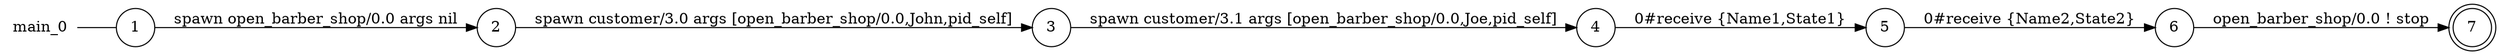 digraph main_0 {
	rankdir="LR";
	n_0 [label="main_0", shape="plaintext"];
	n_1 [id="1", shape=circle, label="1"];
	n_0 -> n_1 [arrowhead=none];
	n_2 [id="7", shape=circle, label="3"];
	n_3 [id="4", shape=doublecircle, label="7"];
	n_4 [id="6", shape=circle, label="6"];
	n_5 [id="3", shape=circle, label="4"];
	n_6 [id="2", shape=circle, label="2"];
	n_7 [id="5", shape=circle, label="5"];

	n_5 -> n_7 [id="[$e|4]", label="0#receive {Name1,State1}"];
	n_4 -> n_3 [id="[$e|0]", label="open_barber_shop/0.0 ! stop"];
	n_1 -> n_6 [id="[$e|1]", label="spawn open_barber_shop/0.0 args nil"];
	n_2 -> n_5 [id="[$e|5]", label="spawn customer/3.1 args [open_barber_shop/0.0,Joe,pid_self]"];
	n_7 -> n_4 [id="[$e|2]", label="0#receive {Name2,State2}"];
	n_6 -> n_2 [id="[$e|3]", label="spawn customer/3.0 args [open_barber_shop/0.0,John,pid_self]"];
}
